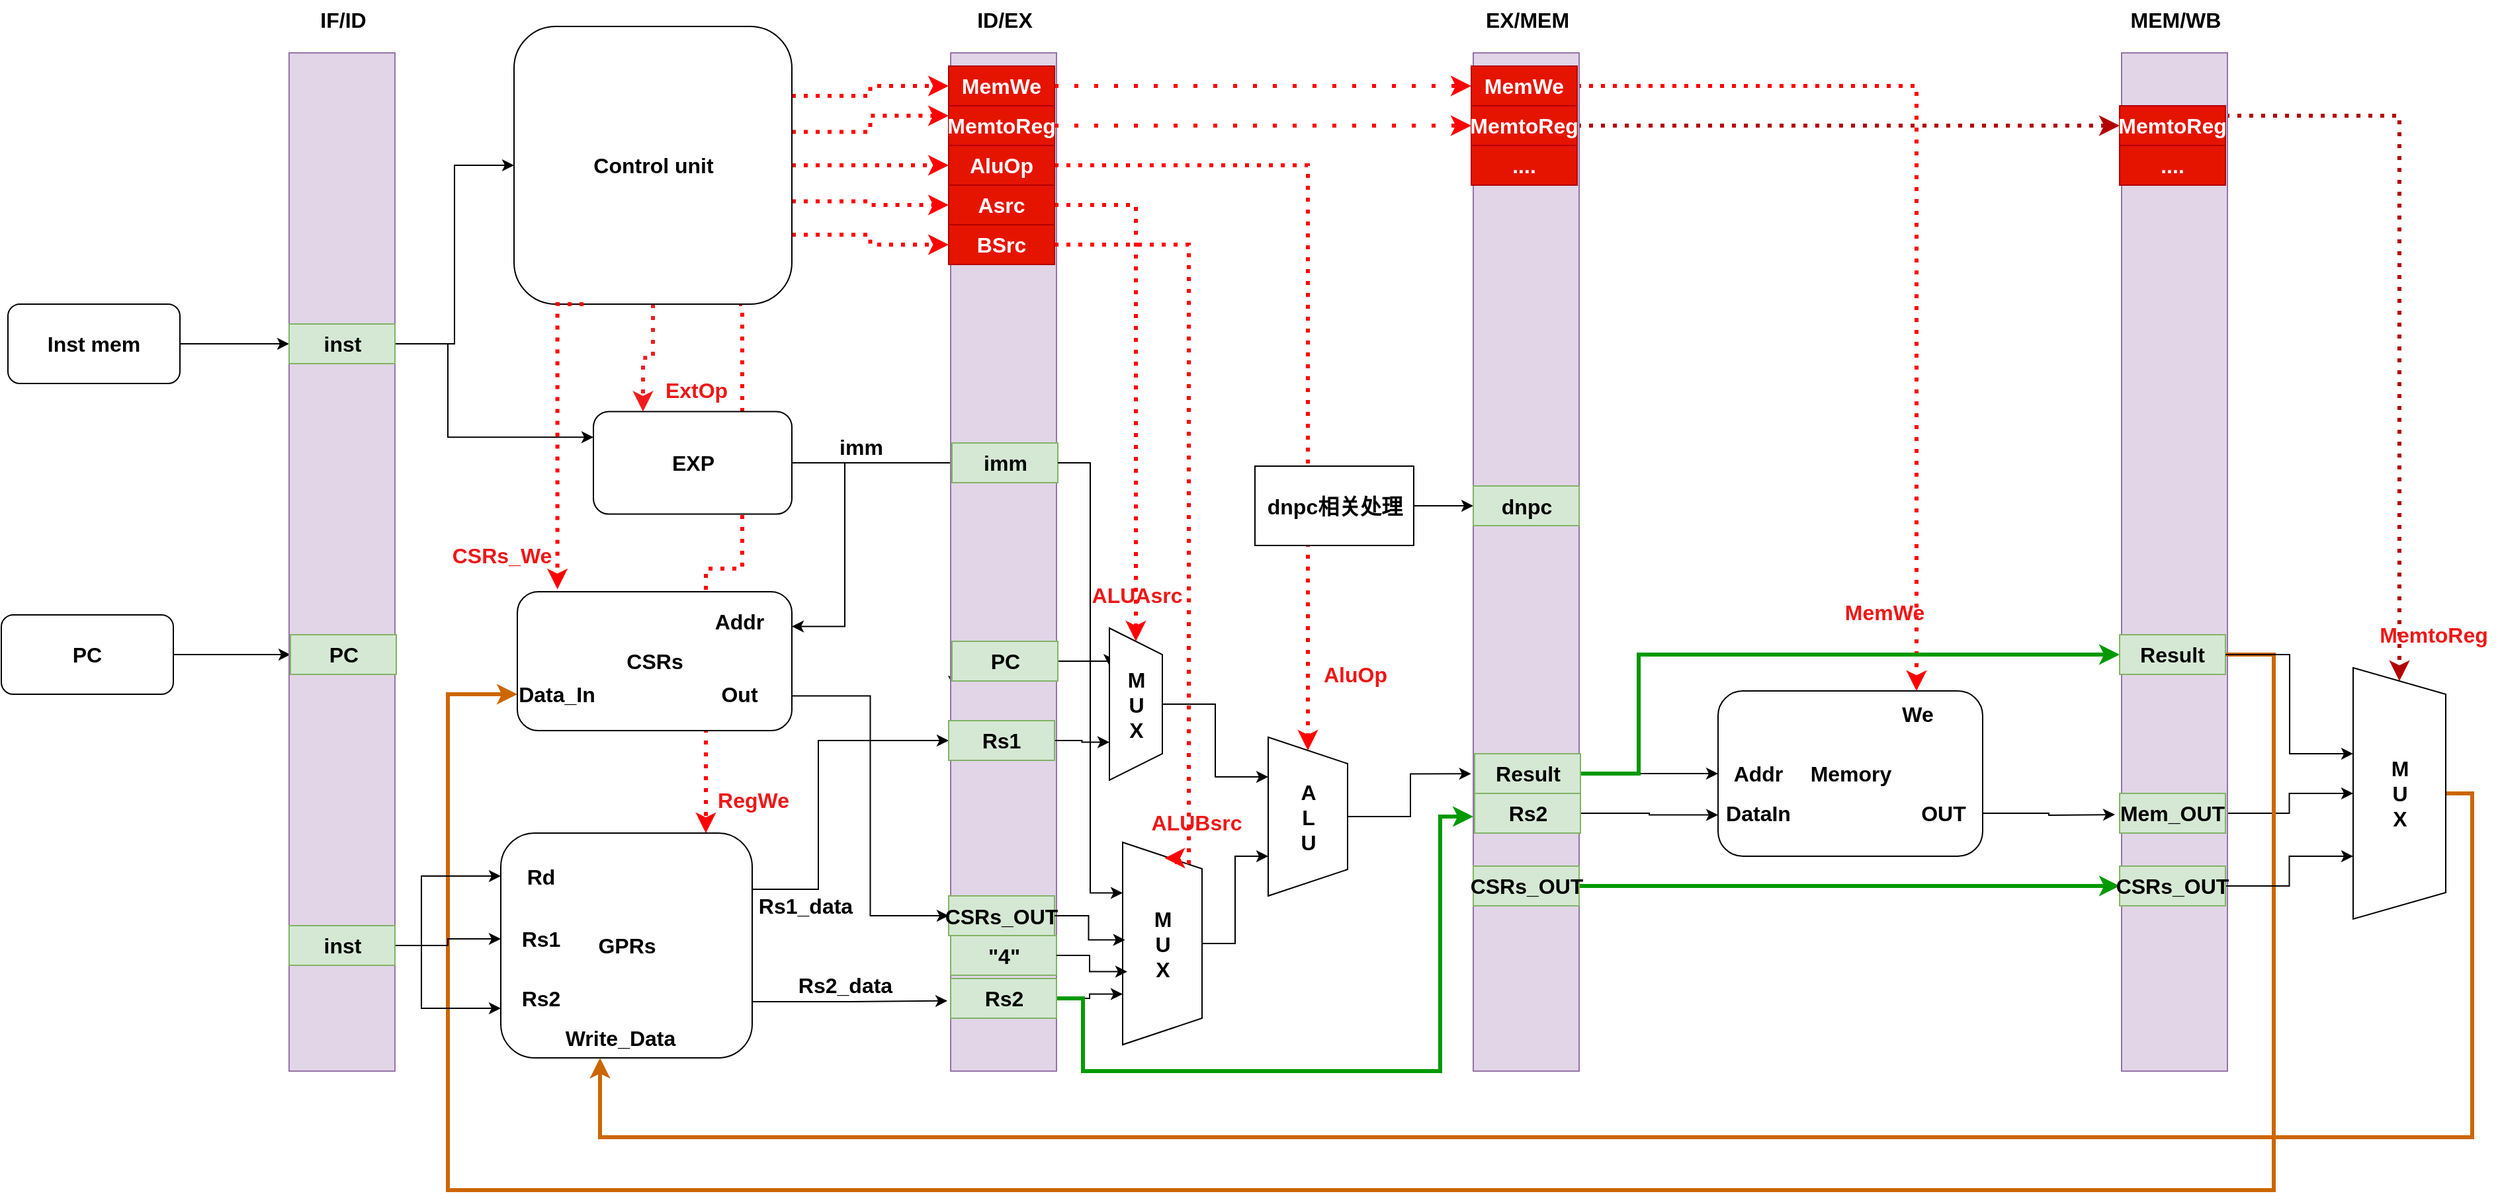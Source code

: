 <mxfile version="26.2.14">
  <diagram name="第 1 页" id="Nqat955Mg05JtEEsNF_g">
    <mxGraphModel dx="3443" dy="1917" grid="1" gridSize="10" guides="1" tooltips="1" connect="1" arrows="1" fold="1" page="1" pageScale="1" pageWidth="945" pageHeight="462" math="0" shadow="0">
      <root>
        <mxCell id="0" />
        <mxCell id="1" parent="0" />
        <mxCell id="EvM-ZbhBUgG-s1-ycYIe-17" style="edgeStyle=orthogonalEdgeStyle;rounded=0;orthogonalLoop=1;jettySize=auto;html=1;exitX=1;exitY=0.5;exitDx=0;exitDy=0;entryX=0;entryY=0.5;entryDx=0;entryDy=0;fontSize=16;fontStyle=1;movable=0;resizable=0;rotatable=0;deletable=0;editable=0;locked=1;connectable=0;" parent="1" source="EvM-ZbhBUgG-s1-ycYIe-16" target="EvM-ZbhBUgG-s1-ycYIe-13" edge="1">
          <mxGeometry relative="1" as="geometry" />
        </mxCell>
        <mxCell id="EvM-ZbhBUgG-s1-ycYIe-16" value="Inst mem" style="rounded=1;whiteSpace=wrap;html=1;fontSize=16;fontStyle=1;movable=0;resizable=0;rotatable=0;deletable=0;editable=0;locked=1;connectable=0;" parent="1" vertex="1">
          <mxGeometry x="5" y="230" width="130" height="60" as="geometry" />
        </mxCell>
        <mxCell id="EvM-ZbhBUgG-s1-ycYIe-19" style="edgeStyle=orthogonalEdgeStyle;rounded=0;orthogonalLoop=1;jettySize=auto;html=1;exitX=1;exitY=0.5;exitDx=0;exitDy=0;entryX=0;entryY=0.5;entryDx=0;entryDy=0;fontSize=16;fontStyle=1;movable=0;resizable=0;rotatable=0;deletable=0;editable=0;locked=1;connectable=0;" parent="1" source="EvM-ZbhBUgG-s1-ycYIe-18" target="EvM-ZbhBUgG-s1-ycYIe-15" edge="1">
          <mxGeometry relative="1" as="geometry" />
        </mxCell>
        <mxCell id="EvM-ZbhBUgG-s1-ycYIe-18" value="PC" style="rounded=1;whiteSpace=wrap;html=1;fontSize=16;fontStyle=1;movable=0;resizable=0;rotatable=0;deletable=0;editable=0;locked=1;connectable=0;" parent="1" vertex="1">
          <mxGeometry y="465" width="130" height="60" as="geometry" />
        </mxCell>
        <mxCell id="EvM-ZbhBUgG-s1-ycYIe-50" style="edgeStyle=orthogonalEdgeStyle;rounded=0;orthogonalLoop=1;jettySize=auto;html=1;exitX=0.5;exitY=1;exitDx=0;exitDy=0;entryX=0.25;entryY=0;entryDx=0;entryDy=0;strokeColor=#f21c1c;fontSize=16;fontStyle=1;strokeWidth=3;dashed=1;dashPattern=1 2;movable=0;resizable=0;rotatable=0;deletable=0;editable=0;locked=1;connectable=0;" parent="1" source="EvM-ZbhBUgG-s1-ycYIe-31" target="EvM-ZbhBUgG-s1-ycYIe-48" edge="1">
          <mxGeometry relative="1" as="geometry">
            <mxPoint x="495" y="240" as="sourcePoint" />
          </mxGeometry>
        </mxCell>
        <mxCell id="Ys8VjhH2vFzZ4irLXQsm-13" style="edgeStyle=orthogonalEdgeStyle;rounded=0;orthogonalLoop=1;jettySize=auto;html=1;exitX=0.75;exitY=1;exitDx=0;exitDy=0;exitPerimeter=0;entryX=0.75;entryY=0;entryDx=0;entryDy=0;dashed=1;dashPattern=1 2;strokeWidth=3;strokeColor=#FF0000;movable=0;resizable=0;rotatable=0;deletable=0;editable=0;locked=1;connectable=0;" parent="1" edge="1">
          <mxGeometry relative="1" as="geometry">
            <mxPoint x="557.5" y="230" as="sourcePoint" />
            <mxPoint x="532.5" y="630" as="targetPoint" />
            <Array as="points">
              <mxPoint x="560" y="230" />
              <mxPoint x="560" y="430" />
              <mxPoint x="533" y="430" />
            </Array>
          </mxGeometry>
        </mxCell>
        <mxCell id="Ys8VjhH2vFzZ4irLXQsm-32" style="edgeStyle=orthogonalEdgeStyle;rounded=0;orthogonalLoop=1;jettySize=auto;html=1;exitX=1;exitY=0.25;exitDx=0;exitDy=0;exitPerimeter=0;entryX=0;entryY=0.5;entryDx=0;entryDy=0;dashed=1;dashPattern=1 2;strokeWidth=3;strokeColor=#FF0000;movable=0;resizable=0;rotatable=0;deletable=0;editable=0;locked=1;connectable=0;" parent="1" source="EvM-ZbhBUgG-s1-ycYIe-31" target="MULMhlW8bTZCU8NpR_TZ-67" edge="1">
          <mxGeometry relative="1" as="geometry" />
        </mxCell>
        <mxCell id="Ys8VjhH2vFzZ4irLXQsm-33" style="edgeStyle=orthogonalEdgeStyle;rounded=0;orthogonalLoop=1;jettySize=auto;html=1;exitX=1;exitY=0.38;exitDx=0;exitDy=0;exitPerimeter=0;entryX=0;entryY=0.25;entryDx=0;entryDy=0;dashed=1;dashPattern=1 2;strokeWidth=3;strokeColor=#FF0000;movable=0;resizable=0;rotatable=0;deletable=0;editable=0;locked=1;connectable=0;" parent="1" source="EvM-ZbhBUgG-s1-ycYIe-31" target="MULMhlW8bTZCU8NpR_TZ-68" edge="1">
          <mxGeometry relative="1" as="geometry" />
        </mxCell>
        <mxCell id="Ys8VjhH2vFzZ4irLXQsm-34" style="edgeStyle=orthogonalEdgeStyle;rounded=0;orthogonalLoop=1;jettySize=auto;html=1;exitX=1;exitY=0.5;exitDx=0;exitDy=0;exitPerimeter=0;entryX=0;entryY=0.5;entryDx=0;entryDy=0;dashed=1;dashPattern=1 2;strokeWidth=3;strokeColor=#FF0000;movable=0;resizable=0;rotatable=0;deletable=0;editable=0;locked=1;connectable=0;" parent="1" source="EvM-ZbhBUgG-s1-ycYIe-31" target="MULMhlW8bTZCU8NpR_TZ-69" edge="1">
          <mxGeometry relative="1" as="geometry" />
        </mxCell>
        <mxCell id="Ys8VjhH2vFzZ4irLXQsm-43" style="edgeStyle=orthogonalEdgeStyle;rounded=0;orthogonalLoop=1;jettySize=auto;html=1;exitX=1;exitY=0.63;exitDx=0;exitDy=0;exitPerimeter=0;entryX=0;entryY=0.5;entryDx=0;entryDy=0;dashed=1;dashPattern=1 2;strokeWidth=3;strokeColor=#FF0000;movable=0;resizable=0;rotatable=0;deletable=0;editable=0;locked=1;connectable=0;" parent="1" source="EvM-ZbhBUgG-s1-ycYIe-31" target="Ys8VjhH2vFzZ4irLXQsm-35" edge="1">
          <mxGeometry relative="1" as="geometry" />
        </mxCell>
        <mxCell id="Ys8VjhH2vFzZ4irLXQsm-44" style="edgeStyle=orthogonalEdgeStyle;rounded=0;orthogonalLoop=1;jettySize=auto;html=1;exitX=1;exitY=0.75;exitDx=0;exitDy=0;exitPerimeter=0;entryX=0;entryY=0.5;entryDx=0;entryDy=0;dashed=1;dashPattern=1 2;strokeWidth=3;strokeColor=#FF0000;movable=0;resizable=0;rotatable=0;deletable=0;editable=0;locked=1;connectable=0;" parent="1" source="EvM-ZbhBUgG-s1-ycYIe-31" target="Ys8VjhH2vFzZ4irLXQsm-36" edge="1">
          <mxGeometry relative="1" as="geometry" />
        </mxCell>
        <mxCell id="EvM-ZbhBUgG-s1-ycYIe-31" value="Control unit" style="rounded=1;whiteSpace=wrap;html=1;fontSize=16;points=[[0,0,0,0,0],[0,0.25,0,0,0],[0,0.5,0,0,0],[0,0.75,0,0,0],[0,1,0,0,0],[0.25,0,0,0,0],[0.25,1,0,0,0],[0.5,0,0,0,0],[0.5,1,0,0,0],[0.75,0,0,0,0],[0.75,1,0,0,0],[1,0,0,0,0],[1,0.13,0,0,0],[1,0.25,0,0,0],[1,0.38,0,0,0],[1,0.5,0,0,0],[1,0.63,0,0,0],[1,0.75,0,0,0],[1,0.87,0,0,0],[1,1,0,0,0]];fontStyle=1;movable=0;resizable=0;rotatable=0;deletable=0;editable=0;locked=1;connectable=0;" parent="1" vertex="1">
          <mxGeometry x="387.5" y="20" width="210" height="210" as="geometry" />
        </mxCell>
        <mxCell id="EvM-ZbhBUgG-s1-ycYIe-32" style="edgeStyle=orthogonalEdgeStyle;rounded=0;orthogonalLoop=1;jettySize=auto;html=1;exitX=1;exitY=0.5;exitDx=0;exitDy=0;entryX=0;entryY=0.5;entryDx=0;entryDy=0;fontSize=16;fontStyle=1;movable=0;resizable=0;rotatable=0;deletable=0;editable=0;locked=1;connectable=0;" parent="1" source="EvM-ZbhBUgG-s1-ycYIe-13" target="EvM-ZbhBUgG-s1-ycYIe-31" edge="1">
          <mxGeometry relative="1" as="geometry" />
        </mxCell>
        <mxCell id="Ys8VjhH2vFzZ4irLXQsm-27" style="edgeStyle=orthogonalEdgeStyle;rounded=0;orthogonalLoop=1;jettySize=auto;html=1;exitX=1;exitY=0.25;exitDx=0;exitDy=0;entryX=0;entryY=0.5;entryDx=0;entryDy=0;movable=0;resizable=0;rotatable=0;deletable=0;editable=0;locked=1;connectable=0;" parent="1" source="EvM-ZbhBUgG-s1-ycYIe-36" target="MULMhlW8bTZCU8NpR_TZ-9" edge="1">
          <mxGeometry relative="1" as="geometry">
            <Array as="points">
              <mxPoint x="617.5" y="673" />
              <mxPoint x="617.5" y="560" />
            </Array>
          </mxGeometry>
        </mxCell>
        <mxCell id="EvM-ZbhBUgG-s1-ycYIe-36" value="GPRs" style="rounded=1;whiteSpace=wrap;html=1;fontSize=16;fontStyle=1;movable=0;resizable=0;rotatable=0;deletable=0;editable=0;locked=1;connectable=0;" parent="1" vertex="1">
          <mxGeometry x="377.5" y="630" width="190" height="170" as="geometry" />
        </mxCell>
        <mxCell id="EvM-ZbhBUgG-s1-ycYIe-42" value="Rd" style="text;html=1;align=center;verticalAlign=middle;whiteSpace=wrap;rounded=0;fontSize=16;fontStyle=1;movable=0;resizable=0;rotatable=0;deletable=0;editable=0;locked=1;connectable=0;" parent="1" vertex="1">
          <mxGeometry x="377.5" y="647.5" width="60" height="30" as="geometry" />
        </mxCell>
        <mxCell id="EvM-ZbhBUgG-s1-ycYIe-43" value="Rs1" style="text;html=1;align=center;verticalAlign=middle;whiteSpace=wrap;rounded=0;fontSize=16;fontStyle=1;movable=0;resizable=0;rotatable=0;deletable=0;editable=0;locked=1;connectable=0;" parent="1" vertex="1">
          <mxGeometry x="377.5" y="695" width="60" height="30" as="geometry" />
        </mxCell>
        <mxCell id="EvM-ZbhBUgG-s1-ycYIe-44" value="Rs2" style="text;html=1;align=center;verticalAlign=middle;whiteSpace=wrap;rounded=0;fontSize=16;fontStyle=1;movable=0;resizable=0;rotatable=0;deletable=0;editable=0;locked=1;connectable=0;" parent="1" vertex="1">
          <mxGeometry x="377.5" y="740" width="60" height="30" as="geometry" />
        </mxCell>
        <mxCell id="EvM-ZbhBUgG-s1-ycYIe-45" value="Rs2_data" style="text;html=1;align=center;verticalAlign=middle;whiteSpace=wrap;rounded=0;fontSize=16;fontStyle=1;movable=0;resizable=0;rotatable=0;deletable=0;editable=0;locked=1;connectable=0;" parent="1" vertex="1">
          <mxGeometry x="607.5" y="730" width="60" height="30" as="geometry" />
        </mxCell>
        <mxCell id="EvM-ZbhBUgG-s1-ycYIe-47" value="Rs1_data" style="text;html=1;align=center;verticalAlign=middle;whiteSpace=wrap;rounded=0;fontSize=16;fontStyle=1;movable=0;resizable=0;rotatable=0;deletable=0;editable=0;locked=1;connectable=0;" parent="1" vertex="1">
          <mxGeometry x="577.5" y="670" width="60" height="30" as="geometry" />
        </mxCell>
        <mxCell id="MULMhlW8bTZCU8NpR_TZ-3" style="edgeStyle=orthogonalEdgeStyle;rounded=0;orthogonalLoop=1;jettySize=auto;html=1;exitX=1;exitY=0.5;exitDx=0;exitDy=0;fontSize=16;entryX=0;entryY=0.5;entryDx=0;entryDy=0;fontStyle=1;movable=0;resizable=0;rotatable=0;deletable=0;editable=0;locked=1;connectable=0;" parent="1" source="EvM-ZbhBUgG-s1-ycYIe-48" edge="1">
          <mxGeometry relative="1" as="geometry">
            <mxPoint x="720" y="520" as="targetPoint" />
          </mxGeometry>
        </mxCell>
        <mxCell id="Ys8VjhH2vFzZ4irLXQsm-17" style="edgeStyle=orthogonalEdgeStyle;rounded=0;orthogonalLoop=1;jettySize=auto;html=1;exitX=1;exitY=0.5;exitDx=0;exitDy=0;entryX=1;entryY=0.25;entryDx=0;entryDy=0;movable=0;resizable=0;rotatable=0;deletable=0;editable=0;locked=1;connectable=0;" parent="1" source="EvM-ZbhBUgG-s1-ycYIe-48" target="Ys8VjhH2vFzZ4irLXQsm-14" edge="1">
          <mxGeometry relative="1" as="geometry">
            <Array as="points">
              <mxPoint x="637.5" y="350" />
              <mxPoint x="637.5" y="474" />
            </Array>
          </mxGeometry>
        </mxCell>
        <mxCell id="EvM-ZbhBUgG-s1-ycYIe-48" value="EXP" style="rounded=1;whiteSpace=wrap;html=1;fontSize=16;fontStyle=1;movable=0;resizable=0;rotatable=0;deletable=0;editable=0;locked=1;connectable=0;" parent="1" vertex="1">
          <mxGeometry x="447.5" y="311.25" width="150" height="77.5" as="geometry" />
        </mxCell>
        <mxCell id="MULMhlW8bTZCU8NpR_TZ-1" value="ExtOp" style="text;html=1;align=center;verticalAlign=middle;resizable=0;points=[];autosize=1;strokeColor=none;fillColor=none;fontColor=#ee1717;fontSize=16;fontStyle=1;movable=0;rotatable=0;deletable=0;editable=0;locked=1;connectable=0;" parent="1" vertex="1">
          <mxGeometry x="490" y="280" width="70" height="30" as="geometry" />
        </mxCell>
        <mxCell id="MULMhlW8bTZCU8NpR_TZ-7" value="imm" style="text;html=1;align=center;verticalAlign=middle;whiteSpace=wrap;rounded=0;fontSize=16;fontStyle=1;movable=0;resizable=0;rotatable=0;deletable=0;editable=0;locked=1;connectable=0;" parent="1" vertex="1">
          <mxGeometry x="620" y="322.5" width="60" height="30" as="geometry" />
        </mxCell>
        <mxCell id="MULMhlW8bTZCU8NpR_TZ-22" style="edgeStyle=orthogonalEdgeStyle;rounded=0;orthogonalLoop=1;jettySize=auto;html=1;exitX=1;exitY=0.5;exitDx=0;exitDy=0;entryX=0;entryY=0.25;entryDx=0;entryDy=0;fontSize=16;fontStyle=1;movable=0;resizable=0;rotatable=0;deletable=0;editable=0;locked=1;connectable=0;" parent="1" source="EvM-ZbhBUgG-s1-ycYIe-13" target="EvM-ZbhBUgG-s1-ycYIe-48" edge="1">
          <mxGeometry relative="1" as="geometry">
            <Array as="points">
              <mxPoint x="337.5" y="260" />
              <mxPoint x="337.5" y="331" />
            </Array>
          </mxGeometry>
        </mxCell>
        <mxCell id="MULMhlW8bTZCU8NpR_TZ-43" value="A&lt;div style=&quot;font-size: 16px;&quot;&gt;L&lt;/div&gt;&lt;div style=&quot;font-size: 16px;&quot;&gt;U&lt;/div&gt;" style="shape=trapezoid;perimeter=trapezoidPerimeter;whiteSpace=wrap;html=1;fixedSize=1;direction=south;fontSize=16;fontStyle=1;movable=0;resizable=0;rotatable=0;deletable=0;editable=0;locked=1;connectable=0;" parent="1" vertex="1">
          <mxGeometry x="957.5" y="557.5" width="60" height="120" as="geometry" />
        </mxCell>
        <mxCell id="MULMhlW8bTZCU8NpR_TZ-61" style="edgeStyle=orthogonalEdgeStyle;rounded=0;orthogonalLoop=1;jettySize=auto;html=1;exitX=1;exitY=0.5;exitDx=0;exitDy=0;entryX=0;entryY=0.75;entryDx=0;entryDy=0;fontSize=16;fontStyle=1;movable=0;resizable=0;rotatable=0;deletable=0;editable=0;locked=1;connectable=0;" parent="1" source="MULMhlW8bTZCU8NpR_TZ-37" target="MULMhlW8bTZCU8NpR_TZ-60" edge="1">
          <mxGeometry relative="1" as="geometry" />
        </mxCell>
        <mxCell id="MULMhlW8bTZCU8NpR_TZ-60" value="Memory" style="rounded=1;whiteSpace=wrap;html=1;fontSize=16;fontStyle=1;movable=0;resizable=0;rotatable=0;deletable=0;editable=0;locked=1;connectable=0;" parent="1" vertex="1">
          <mxGeometry x="1297.5" y="522.5" width="200" height="125" as="geometry" />
        </mxCell>
        <mxCell id="MULMhlW8bTZCU8NpR_TZ-62" value="DataIn" style="text;html=1;align=center;verticalAlign=middle;whiteSpace=wrap;rounded=0;fontSize=16;fontStyle=1;movable=0;resizable=0;rotatable=0;deletable=0;editable=0;locked=1;connectable=0;" parent="1" vertex="1">
          <mxGeometry x="1297.5" y="600" width="60" height="30" as="geometry" />
        </mxCell>
        <mxCell id="MULMhlW8bTZCU8NpR_TZ-64" value="Addr" style="text;html=1;align=center;verticalAlign=middle;whiteSpace=wrap;rounded=0;fontSize=16;fontStyle=1;dashed=1;dashPattern=1 2;strokeWidth=2;movable=0;resizable=0;rotatable=0;deletable=0;editable=0;locked=1;connectable=0;" parent="1" vertex="1">
          <mxGeometry x="1297.5" y="570" width="60" height="30" as="geometry" />
        </mxCell>
        <mxCell id="EvM-ZbhBUgG-s1-ycYIe-27" value="" style="rounded=0;whiteSpace=wrap;html=1;fontSize=16;fillColor=#e1d5e7;strokeColor=#9673a6;container=0;fontStyle=1;movable=0;resizable=0;rotatable=0;deletable=0;editable=0;locked=1;connectable=0;" parent="1" vertex="1">
          <mxGeometry x="717.5" y="40" width="80" height="770" as="geometry" />
        </mxCell>
        <mxCell id="EvM-ZbhBUgG-s1-ycYIe-29" value="ID/EX" style="text;html=1;align=center;verticalAlign=middle;resizable=0;points=[];autosize=1;strokeColor=none;fillColor=none;fontSize=16;container=0;fontStyle=1;movable=0;rotatable=0;deletable=0;editable=0;locked=1;connectable=0;" parent="1" vertex="1">
          <mxGeometry x="722.5" width="70" height="30" as="geometry" />
        </mxCell>
        <mxCell id="EvM-ZbhBUgG-s1-ycYIe-30" value="imm" style="rounded=0;whiteSpace=wrap;html=1;fontSize=16;fillColor=#d5e8d4;strokeColor=#82b366;container=0;fontStyle=1;movable=0;resizable=0;rotatable=0;deletable=0;editable=0;locked=1;connectable=0;" parent="1" vertex="1">
          <mxGeometry x="718.5" y="335" width="80" height="30" as="geometry" />
        </mxCell>
        <mxCell id="Ys8VjhH2vFzZ4irLXQsm-30" style="edgeStyle=orthogonalEdgeStyle;rounded=0;orthogonalLoop=1;jettySize=auto;html=1;exitX=1;exitY=0.5;exitDx=0;exitDy=0;entryX=0.75;entryY=1;entryDx=0;entryDy=0;movable=0;resizable=0;rotatable=0;deletable=0;editable=0;locked=1;connectable=0;" parent="1" source="MULMhlW8bTZCU8NpR_TZ-9" target="Ys8VjhH2vFzZ4irLXQsm-28" edge="1">
          <mxGeometry relative="1" as="geometry" />
        </mxCell>
        <mxCell id="MULMhlW8bTZCU8NpR_TZ-9" value="Rs1" style="rounded=0;whiteSpace=wrap;html=1;fontSize=16;fillColor=#d5e8d4;strokeColor=#82b366;container=0;fontStyle=1;movable=0;resizable=0;rotatable=0;deletable=0;editable=0;locked=1;connectable=0;" parent="1" vertex="1">
          <mxGeometry x="716" y="545" width="80" height="30" as="geometry" />
        </mxCell>
        <mxCell id="Ys8VjhH2vFzZ4irLXQsm-31" style="edgeStyle=orthogonalEdgeStyle;rounded=0;orthogonalLoop=1;jettySize=auto;html=1;exitX=1;exitY=0.5;exitDx=0;exitDy=0;entryX=0.25;entryY=1;entryDx=0;entryDy=0;movable=0;resizable=0;rotatable=0;deletable=0;editable=0;locked=1;connectable=0;" parent="1" source="MULMhlW8bTZCU8NpR_TZ-19" target="Ys8VjhH2vFzZ4irLXQsm-28" edge="1">
          <mxGeometry relative="1" as="geometry" />
        </mxCell>
        <mxCell id="MULMhlW8bTZCU8NpR_TZ-19" value="PC" style="rounded=0;whiteSpace=wrap;html=1;fontSize=16;fillColor=#d5e8d4;strokeColor=#82b366;container=0;fontStyle=1;movable=0;resizable=0;rotatable=0;deletable=0;editable=0;locked=1;connectable=0;" parent="1" vertex="1">
          <mxGeometry x="718.5" y="485" width="80" height="30" as="geometry" />
        </mxCell>
        <mxCell id="MULMhlW8bTZCU8NpR_TZ-74" style="edgeStyle=orthogonalEdgeStyle;rounded=0;orthogonalLoop=1;jettySize=auto;html=1;exitX=1;exitY=0.5;exitDx=0;exitDy=0;entryX=0;entryY=0.5;entryDx=0;entryDy=0;strokeWidth=3;strokeColor=#FF0000;dashed=1;dashPattern=1 4;movable=0;resizable=0;rotatable=0;deletable=0;editable=0;locked=1;connectable=0;" parent="1" source="MULMhlW8bTZCU8NpR_TZ-67" target="MULMhlW8bTZCU8NpR_TZ-73" edge="1">
          <mxGeometry relative="1" as="geometry" />
        </mxCell>
        <mxCell id="MULMhlW8bTZCU8NpR_TZ-67" value="&lt;span style=&quot;font-size: 16px;&quot;&gt;&lt;font style=&quot;font-size: 16px;&quot;&gt;MemWe&lt;/font&gt;&lt;/span&gt;" style="rounded=0;whiteSpace=wrap;html=1;fillColor=#e51400;strokeColor=#B20000;fontColor=#ffffff;fontSize=16;fontStyle=1;movable=0;resizable=0;rotatable=0;deletable=0;editable=0;locked=1;connectable=0;" parent="1" vertex="1">
          <mxGeometry x="716" y="50" width="80" height="30" as="geometry" />
        </mxCell>
        <mxCell id="MULMhlW8bTZCU8NpR_TZ-78" style="edgeStyle=orthogonalEdgeStyle;rounded=0;orthogonalLoop=1;jettySize=auto;html=1;exitX=1;exitY=0.5;exitDx=0;exitDy=0;entryX=0;entryY=0.5;entryDx=0;entryDy=0;strokeWidth=3;strokeColor=#FF0000;dashed=1;dashPattern=1 4;movable=0;resizable=0;rotatable=0;deletable=0;editable=0;locked=1;connectable=0;" parent="1" source="MULMhlW8bTZCU8NpR_TZ-68" target="MULMhlW8bTZCU8NpR_TZ-77" edge="1">
          <mxGeometry relative="1" as="geometry" />
        </mxCell>
        <mxCell id="MULMhlW8bTZCU8NpR_TZ-68" value="MemtoReg" style="rounded=0;whiteSpace=wrap;html=1;fillColor=#e51400;strokeColor=#B20000;fontColor=#ffffff;fontSize=16;fontStyle=1;movable=0;resizable=0;rotatable=0;deletable=0;editable=0;locked=1;connectable=0;" parent="1" vertex="1">
          <mxGeometry x="716" y="80" width="80" height="30" as="geometry" />
        </mxCell>
        <mxCell id="Ys8VjhH2vFzZ4irLXQsm-47" style="edgeStyle=orthogonalEdgeStyle;rounded=0;orthogonalLoop=1;jettySize=auto;html=1;exitX=1;exitY=0.5;exitDx=0;exitDy=0;entryX=0;entryY=0.5;entryDx=0;entryDy=0;dashed=1;dashPattern=1 2;strokeWidth=3;strokeColor=#FF0000;movable=0;resizable=0;rotatable=0;deletable=0;editable=0;locked=1;connectable=0;" parent="1" source="MULMhlW8bTZCU8NpR_TZ-69" target="MULMhlW8bTZCU8NpR_TZ-43" edge="1">
          <mxGeometry relative="1" as="geometry" />
        </mxCell>
        <mxCell id="MULMhlW8bTZCU8NpR_TZ-69" value="&lt;span style=&quot;font-size: 16px;&quot;&gt;&lt;font style=&quot;font-size: 16px;&quot;&gt;AluOp&lt;/font&gt;&lt;/span&gt;" style="rounded=0;whiteSpace=wrap;html=1;fillColor=#e51400;strokeColor=#B20000;fontColor=#ffffff;fontSize=16;fontStyle=1;movable=0;resizable=0;rotatable=0;deletable=0;editable=0;locked=1;connectable=0;" parent="1" vertex="1">
          <mxGeometry x="716" y="110" width="80" height="30" as="geometry" />
        </mxCell>
        <mxCell id="MULMhlW8bTZCU8NpR_TZ-75" style="edgeStyle=orthogonalEdgeStyle;rounded=0;orthogonalLoop=1;jettySize=auto;html=1;exitX=1;exitY=0.5;exitDx=0;exitDy=0;entryX=0.75;entryY=0;entryDx=0;entryDy=0;strokeColor=#FF0000;strokeWidth=3;dashed=1;dashPattern=1 2;movable=0;resizable=0;rotatable=0;deletable=0;editable=0;locked=1;connectable=0;" parent="1" source="MULMhlW8bTZCU8NpR_TZ-73" target="MULMhlW8bTZCU8NpR_TZ-60" edge="1">
          <mxGeometry relative="1" as="geometry" />
        </mxCell>
        <mxCell id="MULMhlW8bTZCU8NpR_TZ-76" value="We" style="text;html=1;align=center;verticalAlign=middle;resizable=0;points=[];autosize=1;strokeColor=none;fillColor=none;fontSize=16;fontStyle=1;dashed=1;dashPattern=1 2;strokeWidth=2;movable=0;rotatable=0;deletable=0;editable=0;locked=1;connectable=0;" parent="1" vertex="1">
          <mxGeometry x="1422.5" y="525" width="50" height="30" as="geometry" />
        </mxCell>
        <mxCell id="MULMhlW8bTZCU8NpR_TZ-81" value="RegWe" style="text;html=1;align=center;verticalAlign=middle;resizable=0;points=[];autosize=1;strokeColor=none;fillColor=none;fontColor=#ee1717;fontSize=16;fontStyle=1;movable=0;rotatable=0;deletable=0;editable=0;locked=1;connectable=0;" parent="1" vertex="1">
          <mxGeometry x="527.5" y="590" width="80" height="30" as="geometry" />
        </mxCell>
        <mxCell id="MULMhlW8bTZCU8NpR_TZ-102" style="edgeStyle=orthogonalEdgeStyle;rounded=0;orthogonalLoop=1;jettySize=auto;html=1;exitX=1;exitY=0.25;exitDx=0;exitDy=0;entryX=0;entryY=0.5;entryDx=0;entryDy=0;fillColor=#e51400;strokeColor=#B20000;strokeWidth=3;dashed=1;dashPattern=1 2;movable=0;resizable=0;rotatable=0;deletable=0;editable=0;locked=1;connectable=0;" parent="1" source="MULMhlW8bTZCU8NpR_TZ-93" target="MULMhlW8bTZCU8NpR_TZ-99" edge="1">
          <mxGeometry relative="1" as="geometry" />
        </mxCell>
        <mxCell id="Ys8VjhH2vFzZ4irLXQsm-5" style="edgeStyle=orthogonalEdgeStyle;rounded=0;orthogonalLoop=1;jettySize=auto;html=1;exitX=1;exitY=0.5;exitDx=0;exitDy=0;movable=0;resizable=0;rotatable=0;deletable=0;editable=0;locked=1;connectable=0;" parent="1" source="MULMhlW8bTZCU8NpR_TZ-97" edge="1">
          <mxGeometry relative="1" as="geometry">
            <mxPoint x="1597.5" y="616" as="targetPoint" />
          </mxGeometry>
        </mxCell>
        <mxCell id="MULMhlW8bTZCU8NpR_TZ-97" value="OUT" style="text;html=1;align=center;verticalAlign=middle;whiteSpace=wrap;rounded=0;fontSize=16;fontStyle=1;movable=0;resizable=0;rotatable=0;deletable=0;editable=0;locked=1;connectable=0;" parent="1" vertex="1">
          <mxGeometry x="1437.5" y="600" width="60" height="30" as="geometry" />
        </mxCell>
        <mxCell id="MULMhlW8bTZCU8NpR_TZ-101" style="edgeStyle=orthogonalEdgeStyle;rounded=0;orthogonalLoop=1;jettySize=auto;html=1;exitX=1;exitY=0.5;exitDx=0;exitDy=0;entryX=0.5;entryY=1;entryDx=0;entryDy=0;movable=0;resizable=0;rotatable=0;deletable=0;editable=0;locked=1;connectable=0;" parent="1" source="MULMhlW8bTZCU8NpR_TZ-98" target="MULMhlW8bTZCU8NpR_TZ-99" edge="1">
          <mxGeometry relative="1" as="geometry" />
        </mxCell>
        <mxCell id="Ys8VjhH2vFzZ4irLXQsm-78" style="edgeStyle=orthogonalEdgeStyle;rounded=0;orthogonalLoop=1;jettySize=auto;html=1;exitX=0.5;exitY=0;exitDx=0;exitDy=0;entryX=0.25;entryY=1;entryDx=0;entryDy=0;strokeColor=#CC6600;strokeWidth=3;movable=0;resizable=0;rotatable=0;deletable=0;editable=0;locked=1;connectable=0;" parent="1" source="MULMhlW8bTZCU8NpR_TZ-99" target="MULMhlW8bTZCU8NpR_TZ-105" edge="1">
          <mxGeometry relative="1" as="geometry">
            <Array as="points">
              <mxPoint x="1867.5" y="600" />
              <mxPoint x="1867.5" y="860" />
              <mxPoint x="452.5" y="860" />
            </Array>
          </mxGeometry>
        </mxCell>
        <mxCell id="MULMhlW8bTZCU8NpR_TZ-99" value="M&lt;div&gt;U&lt;/div&gt;&lt;div&gt;X&lt;/div&gt;" style="shape=trapezoid;perimeter=trapezoidPerimeter;whiteSpace=wrap;html=1;fixedSize=1;direction=south;fontSize=16;fontStyle=1;movable=0;resizable=0;rotatable=0;deletable=0;editable=0;locked=1;connectable=0;" parent="1" vertex="1">
          <mxGeometry x="1777.5" y="505" width="70" height="190" as="geometry" />
        </mxCell>
        <mxCell id="MULMhlW8bTZCU8NpR_TZ-103" value="MemtoReg" style="text;html=1;align=center;verticalAlign=middle;resizable=0;points=[];autosize=1;strokeColor=none;fillColor=none;fontColor=#ee1717;fontSize=16;fontStyle=1;movable=0;rotatable=0;deletable=0;editable=0;locked=1;connectable=0;" parent="1" vertex="1">
          <mxGeometry x="1787.5" y="465" width="100" height="30" as="geometry" />
        </mxCell>
        <mxCell id="MULMhlW8bTZCU8NpR_TZ-105" value="Write_Data" style="text;html=1;align=center;verticalAlign=middle;whiteSpace=wrap;rounded=0;fontSize=16;fontStyle=1;movable=0;resizable=0;rotatable=0;deletable=0;editable=0;locked=1;connectable=0;" parent="1" vertex="1">
          <mxGeometry x="437.5" y="770" width="60" height="30" as="geometry" />
        </mxCell>
        <mxCell id="MULMhlW8bTZCU8NpR_TZ-109" style="edgeStyle=orthogonalEdgeStyle;rounded=0;orthogonalLoop=1;jettySize=auto;html=1;exitX=1;exitY=0.5;exitDx=0;exitDy=0;entryX=0;entryY=0.5;entryDx=0;entryDy=0;strokeWidth=3;fillColor=#e51400;strokeColor=#B20000;dashed=1;dashPattern=1 2;movable=0;resizable=0;rotatable=0;deletable=0;editable=0;locked=1;connectable=0;" parent="1" source="MULMhlW8bTZCU8NpR_TZ-77" target="MULMhlW8bTZCU8NpR_TZ-93" edge="1">
          <mxGeometry relative="1" as="geometry" />
        </mxCell>
        <mxCell id="EvM-ZbhBUgG-s1-ycYIe-12" value="" style="rounded=0;whiteSpace=wrap;html=1;fontSize=16;fillColor=#e1d5e7;strokeColor=#9673a6;container=0;fontStyle=1;movable=0;resizable=0;rotatable=0;deletable=0;editable=0;locked=1;connectable=0;" parent="1" vertex="1">
          <mxGeometry x="217.5" y="40" width="80" height="770" as="geometry" />
        </mxCell>
        <mxCell id="EvM-ZbhBUgG-s1-ycYIe-13" value="inst" style="rounded=0;whiteSpace=wrap;html=1;fontSize=16;fillColor=#d5e8d4;strokeColor=#82b366;container=0;fontStyle=1;movable=0;resizable=0;rotatable=0;deletable=0;editable=0;locked=1;connectable=0;" parent="1" vertex="1">
          <mxGeometry x="217.5" y="245" width="80" height="30" as="geometry" />
        </mxCell>
        <mxCell id="EvM-ZbhBUgG-s1-ycYIe-14" value="IF/ID" style="text;html=1;align=center;verticalAlign=middle;resizable=0;points=[];autosize=1;strokeColor=none;fillColor=none;fontSize=16;container=0;fontStyle=1;movable=0;rotatable=0;deletable=0;editable=0;locked=1;connectable=0;" parent="1" vertex="1">
          <mxGeometry x="227.5" width="60" height="30" as="geometry" />
        </mxCell>
        <mxCell id="EvM-ZbhBUgG-s1-ycYIe-15" value="PC" style="rounded=0;whiteSpace=wrap;html=1;fontSize=16;fillColor=#d5e8d4;strokeColor=#82b366;container=0;fontStyle=1;movable=0;resizable=0;rotatable=0;deletable=0;editable=0;locked=1;connectable=0;" parent="1" vertex="1">
          <mxGeometry x="218.5" y="480" width="80" height="30" as="geometry" />
        </mxCell>
        <mxCell id="MULMhlW8bTZCU8NpR_TZ-32" value="" style="rounded=0;whiteSpace=wrap;html=1;fontSize=16;fillColor=#e1d5e7;strokeColor=#9673a6;container=0;fontStyle=1;movable=0;resizable=0;rotatable=0;deletable=0;editable=0;locked=1;connectable=0;" parent="1" vertex="1">
          <mxGeometry x="1112.5" y="40" width="80" height="770" as="geometry" />
        </mxCell>
        <mxCell id="MULMhlW8bTZCU8NpR_TZ-34" value="EX/MEM" style="text;html=1;align=center;verticalAlign=middle;resizable=0;points=[];autosize=1;strokeColor=none;fillColor=none;fontSize=16;container=0;fontStyle=1;movable=0;rotatable=0;deletable=0;editable=0;locked=1;connectable=0;" parent="1" vertex="1">
          <mxGeometry x="1107.5" width="90" height="30" as="geometry" />
        </mxCell>
        <mxCell id="MULMhlW8bTZCU8NpR_TZ-37" value="Rs2" style="rounded=0;whiteSpace=wrap;html=1;fontSize=16;fillColor=#d5e8d4;strokeColor=#82b366;container=0;fontStyle=1;movable=0;resizable=0;rotatable=0;deletable=0;editable=0;locked=1;connectable=0;" parent="1" vertex="1">
          <mxGeometry x="1113.5" y="600" width="80" height="30" as="geometry" />
        </mxCell>
        <mxCell id="Ys8VjhH2vFzZ4irLXQsm-59" style="edgeStyle=orthogonalEdgeStyle;rounded=0;orthogonalLoop=1;jettySize=auto;html=1;exitX=1;exitY=0.5;exitDx=0;exitDy=0;entryX=0;entryY=0.5;entryDx=0;entryDy=0;movable=0;resizable=0;rotatable=0;deletable=0;editable=0;locked=1;connectable=0;" parent="1" source="MULMhlW8bTZCU8NpR_TZ-58" target="MULMhlW8bTZCU8NpR_TZ-64" edge="1">
          <mxGeometry relative="1" as="geometry" />
        </mxCell>
        <mxCell id="Ys8VjhH2vFzZ4irLXQsm-60" style="edgeStyle=orthogonalEdgeStyle;rounded=0;orthogonalLoop=1;jettySize=auto;html=1;entryX=0;entryY=0.5;entryDx=0;entryDy=0;strokeColor=#009900;strokeWidth=3;movable=0;resizable=0;rotatable=0;deletable=0;editable=0;locked=1;connectable=0;" parent="1" source="MULMhlW8bTZCU8NpR_TZ-58" target="MULMhlW8bTZCU8NpR_TZ-91" edge="1">
          <mxGeometry relative="1" as="geometry">
            <Array as="points">
              <mxPoint x="1237.5" y="585" />
              <mxPoint x="1237.5" y="495" />
            </Array>
          </mxGeometry>
        </mxCell>
        <mxCell id="MULMhlW8bTZCU8NpR_TZ-58" value="Result" style="rounded=0;whiteSpace=wrap;html=1;fontSize=16;fillColor=#d5e8d4;strokeColor=#82b366;container=0;fontStyle=1;movable=0;resizable=0;rotatable=0;deletable=0;editable=0;locked=1;connectable=0;" parent="1" vertex="1">
          <mxGeometry x="1113.5" y="570" width="80" height="30" as="geometry" />
        </mxCell>
        <mxCell id="MULMhlW8bTZCU8NpR_TZ-73" value="&lt;span style=&quot;font-size: 16px;&quot;&gt;&lt;font style=&quot;font-size: 16px;&quot;&gt;MemWe&lt;/font&gt;&lt;/span&gt;" style="rounded=0;whiteSpace=wrap;html=1;fillColor=#e51400;strokeColor=#B20000;fontColor=#ffffff;fontSize=16;fontStyle=1;movable=0;resizable=0;rotatable=0;deletable=0;editable=0;locked=1;connectable=0;" parent="1" vertex="1">
          <mxGeometry x="1111" y="50" width="80" height="30" as="geometry" />
        </mxCell>
        <mxCell id="MULMhlW8bTZCU8NpR_TZ-77" value="&lt;span style=&quot;font-size: 16px;&quot;&gt;&lt;font style=&quot;font-size: 16px;&quot;&gt;MemtoReg&lt;/font&gt;&lt;/span&gt;" style="rounded=0;whiteSpace=wrap;html=1;fillColor=#e51400;strokeColor=#B20000;fontColor=#ffffff;fontSize=16;fontStyle=1;movable=0;resizable=0;rotatable=0;deletable=0;editable=0;locked=1;connectable=0;" parent="1" vertex="1">
          <mxGeometry x="1111" y="80" width="80" height="30" as="geometry" />
        </mxCell>
        <mxCell id="MULMhlW8bTZCU8NpR_TZ-107" value="&lt;span style=&quot;font-size: 16px;&quot;&gt;&lt;font style=&quot;font-size: 16px;&quot;&gt;....&lt;/font&gt;&lt;/span&gt;" style="rounded=0;whiteSpace=wrap;html=1;fillColor=#e51400;strokeColor=#B20000;fontColor=#ffffff;fontSize=16;fontStyle=1;movable=0;resizable=0;rotatable=0;deletable=0;editable=0;locked=1;connectable=0;" parent="1" vertex="1">
          <mxGeometry x="1111" y="110" width="80" height="30" as="geometry" />
        </mxCell>
        <mxCell id="MULMhlW8bTZCU8NpR_TZ-85" value="" style="rounded=0;whiteSpace=wrap;html=1;fontSize=16;fillColor=#e1d5e7;strokeColor=#9673a6;container=0;fontStyle=1;movable=0;resizable=0;rotatable=0;deletable=0;editable=0;locked=1;connectable=0;" parent="1" vertex="1">
          <mxGeometry x="1602.5" y="40" width="80" height="770" as="geometry" />
        </mxCell>
        <mxCell id="MULMhlW8bTZCU8NpR_TZ-87" value="MEM/WB" style="text;html=1;align=center;verticalAlign=middle;resizable=0;points=[];autosize=1;strokeColor=none;fillColor=none;fontSize=16;container=0;fontStyle=1;movable=0;rotatable=0;deletable=0;editable=0;locked=1;connectable=0;" parent="1" vertex="1">
          <mxGeometry x="1597.5" width="90" height="30" as="geometry" />
        </mxCell>
        <mxCell id="Ys8VjhH2vFzZ4irLXQsm-72" style="edgeStyle=orthogonalEdgeStyle;rounded=0;orthogonalLoop=1;jettySize=auto;html=1;exitX=1;exitY=0.5;exitDx=0;exitDy=0;entryX=0;entryY=0.5;entryDx=0;entryDy=0;strokeColor=#CC6600;strokeWidth=3;movable=0;resizable=0;rotatable=0;deletable=0;editable=0;locked=1;connectable=0;" parent="1" source="MULMhlW8bTZCU8NpR_TZ-91" target="Ys8VjhH2vFzZ4irLXQsm-22" edge="1">
          <mxGeometry relative="1" as="geometry">
            <Array as="points">
              <mxPoint x="1717.5" y="495" />
              <mxPoint x="1717.5" y="900" />
              <mxPoint x="337.5" y="900" />
              <mxPoint x="337.5" y="525" />
            </Array>
          </mxGeometry>
        </mxCell>
        <mxCell id="MULMhlW8bTZCU8NpR_TZ-91" value="Result" style="rounded=0;whiteSpace=wrap;html=1;fontSize=16;fillColor=#d5e8d4;strokeColor=#82b366;container=0;fontStyle=1;movable=0;resizable=0;rotatable=0;deletable=0;editable=0;locked=1;connectable=0;" parent="1" vertex="1">
          <mxGeometry x="1601" y="480" width="80" height="30" as="geometry" />
        </mxCell>
        <mxCell id="MULMhlW8bTZCU8NpR_TZ-93" value="&lt;span style=&quot;font-size: 16px;&quot;&gt;&lt;font style=&quot;font-size: 16px;&quot;&gt;MemtoReg&lt;/font&gt;&lt;/span&gt;" style="rounded=0;whiteSpace=wrap;html=1;fillColor=#e51400;strokeColor=#B20000;fontColor=#ffffff;fontSize=16;fontStyle=1;movable=0;resizable=0;rotatable=0;deletable=0;editable=0;locked=1;connectable=0;" parent="1" vertex="1">
          <mxGeometry x="1601" y="80" width="80" height="30" as="geometry" />
        </mxCell>
        <mxCell id="MULMhlW8bTZCU8NpR_TZ-98" value="Mem_OUT" style="rounded=0;whiteSpace=wrap;html=1;fontSize=16;fillColor=#d5e8d4;strokeColor=#82b366;container=0;fontStyle=1;movable=0;resizable=0;rotatable=0;deletable=0;editable=0;locked=1;connectable=0;" parent="1" vertex="1">
          <mxGeometry x="1601" y="600" width="80" height="30" as="geometry" />
        </mxCell>
        <mxCell id="MULMhlW8bTZCU8NpR_TZ-108" value="&lt;span style=&quot;font-size: 16px;&quot;&gt;&lt;font style=&quot;font-size: 16px;&quot;&gt;....&lt;/font&gt;&lt;/span&gt;" style="rounded=0;whiteSpace=wrap;html=1;fillColor=#e51400;strokeColor=#B20000;fontColor=#ffffff;fontSize=16;fontStyle=1;movable=0;resizable=0;rotatable=0;deletable=0;editable=0;locked=1;connectable=0;" parent="1" vertex="1">
          <mxGeometry x="1601" y="110" width="80" height="30" as="geometry" />
        </mxCell>
        <mxCell id="Ys8VjhH2vFzZ4irLXQsm-10" style="edgeStyle=orthogonalEdgeStyle;rounded=0;orthogonalLoop=1;jettySize=auto;html=1;exitX=1;exitY=0.75;exitDx=0;exitDy=0;entryX=-0.031;entryY=0.931;entryDx=0;entryDy=0;entryPerimeter=0;movable=0;resizable=0;rotatable=0;deletable=0;editable=0;locked=1;connectable=0;" parent="1" source="EvM-ZbhBUgG-s1-ycYIe-36" target="EvM-ZbhBUgG-s1-ycYIe-27" edge="1">
          <mxGeometry relative="1" as="geometry" />
        </mxCell>
        <mxCell id="Ys8VjhH2vFzZ4irLXQsm-39" style="edgeStyle=orthogonalEdgeStyle;rounded=0;orthogonalLoop=1;jettySize=auto;html=1;exitX=1;exitY=0.75;exitDx=0;exitDy=0;entryX=0;entryY=0.5;entryDx=0;entryDy=0;movable=0;resizable=0;rotatable=0;deletable=0;editable=0;locked=1;connectable=0;" parent="1" source="Ys8VjhH2vFzZ4irLXQsm-14" target="Ys8VjhH2vFzZ4irLXQsm-20" edge="1">
          <mxGeometry relative="1" as="geometry" />
        </mxCell>
        <mxCell id="Ys8VjhH2vFzZ4irLXQsm-14" value="&lt;font style=&quot;font-size: 16px;&quot;&gt;&lt;b&gt;CSRs&lt;/b&gt;&lt;/font&gt;" style="rounded=1;whiteSpace=wrap;html=1;movable=0;resizable=0;rotatable=0;deletable=0;editable=0;locked=1;connectable=0;" parent="1" vertex="1">
          <mxGeometry x="390" y="447.5" width="207.5" height="105" as="geometry" />
        </mxCell>
        <mxCell id="Ys8VjhH2vFzZ4irLXQsm-16" value="Addr" style="text;html=1;align=center;verticalAlign=middle;whiteSpace=wrap;rounded=0;fontSize=16;fontStyle=1;movable=0;resizable=0;rotatable=0;deletable=0;editable=0;locked=1;connectable=0;" parent="1" vertex="1">
          <mxGeometry x="527.5" y="455" width="60" height="30" as="geometry" />
        </mxCell>
        <mxCell id="Ys8VjhH2vFzZ4irLXQsm-18" value="Out" style="text;html=1;align=center;verticalAlign=middle;whiteSpace=wrap;rounded=0;fontSize=16;fontStyle=1;movable=0;resizable=0;rotatable=0;deletable=0;editable=0;locked=1;connectable=0;" parent="1" vertex="1">
          <mxGeometry x="527.5" y="510" width="60" height="30" as="geometry" />
        </mxCell>
        <mxCell id="Ys8VjhH2vFzZ4irLXQsm-20" value="CSRs_OUT" style="rounded=0;whiteSpace=wrap;html=1;fontSize=16;fillColor=#d5e8d4;strokeColor=#82b366;container=0;fontStyle=1;movable=0;resizable=0;rotatable=0;deletable=0;editable=0;locked=1;connectable=0;" parent="1" vertex="1">
          <mxGeometry x="716" y="677.5" width="80" height="30" as="geometry" />
        </mxCell>
        <mxCell id="Ys8VjhH2vFzZ4irLXQsm-41" style="edgeStyle=orthogonalEdgeStyle;rounded=0;orthogonalLoop=1;jettySize=auto;html=1;exitX=1;exitY=0.5;exitDx=0;exitDy=0;entryX=0.75;entryY=1;entryDx=0;entryDy=0;movable=0;resizable=0;rotatable=0;deletable=0;editable=0;locked=1;connectable=0;" parent="1" source="Ys8VjhH2vFzZ4irLXQsm-21" target="Ys8VjhH2vFzZ4irLXQsm-38" edge="1">
          <mxGeometry relative="1" as="geometry" />
        </mxCell>
        <mxCell id="Ys8VjhH2vFzZ4irLXQsm-62" style="edgeStyle=orthogonalEdgeStyle;rounded=0;orthogonalLoop=1;jettySize=auto;html=1;exitX=1;exitY=0.5;exitDx=0;exitDy=0;entryX=0;entryY=0.75;entryDx=0;entryDy=0;strokeColor=#009900;strokeWidth=3;movable=0;resizable=0;rotatable=0;deletable=0;editable=0;locked=1;connectable=0;" parent="1" source="Ys8VjhH2vFzZ4irLXQsm-21" target="MULMhlW8bTZCU8NpR_TZ-32" edge="1">
          <mxGeometry relative="1" as="geometry">
            <Array as="points">
              <mxPoint x="817.5" y="755" />
              <mxPoint x="817.5" y="810" />
              <mxPoint x="1087.5" y="810" />
              <mxPoint x="1087.5" y="618" />
            </Array>
          </mxGeometry>
        </mxCell>
        <mxCell id="Ys8VjhH2vFzZ4irLXQsm-21" value="Rs2" style="rounded=0;whiteSpace=wrap;html=1;fontSize=16;fillColor=#d5e8d4;strokeColor=#82b366;container=0;fontStyle=1;movable=0;resizable=0;rotatable=0;deletable=0;editable=0;locked=1;connectable=0;" parent="1" vertex="1">
          <mxGeometry x="717.5" y="740" width="80" height="30" as="geometry" />
        </mxCell>
        <mxCell id="Ys8VjhH2vFzZ4irLXQsm-22" value="Data_In" style="text;html=1;align=center;verticalAlign=middle;whiteSpace=wrap;rounded=0;fontSize=16;fontStyle=1;movable=0;resizable=0;rotatable=0;deletable=0;editable=0;locked=1;connectable=0;" parent="1" vertex="1">
          <mxGeometry x="390" y="510" width="60" height="30" as="geometry" />
        </mxCell>
        <mxCell id="Ys8VjhH2vFzZ4irLXQsm-23" style="edgeStyle=orthogonalEdgeStyle;rounded=0;orthogonalLoop=1;jettySize=auto;html=1;exitX=0.25;exitY=1;exitDx=0;exitDy=0;exitPerimeter=0;entryX=0.146;entryY=-0.018;entryDx=0;entryDy=0;entryPerimeter=0;dashed=1;dashPattern=1 2;strokeWidth=3;strokeColor=#FF0000;movable=0;resizable=0;rotatable=0;deletable=0;editable=0;locked=1;connectable=0;" parent="1" source="EvM-ZbhBUgG-s1-ycYIe-31" target="Ys8VjhH2vFzZ4irLXQsm-14" edge="1">
          <mxGeometry relative="1" as="geometry">
            <Array as="points">
              <mxPoint x="420.5" y="230" />
            </Array>
          </mxGeometry>
        </mxCell>
        <mxCell id="Ys8VjhH2vFzZ4irLXQsm-24" value="CSRs_We" style="text;html=1;align=center;verticalAlign=middle;resizable=0;points=[];autosize=1;strokeColor=none;fillColor=none;fontColor=#ee1717;fontSize=16;fontStyle=1;movable=0;rotatable=0;deletable=0;editable=0;locked=1;connectable=0;" parent="1" vertex="1">
          <mxGeometry x="327.5" y="405" width="100" height="30" as="geometry" />
        </mxCell>
        <mxCell id="Ys8VjhH2vFzZ4irLXQsm-45" style="edgeStyle=orthogonalEdgeStyle;rounded=0;orthogonalLoop=1;jettySize=auto;html=1;exitX=0.5;exitY=0;exitDx=0;exitDy=0;entryX=0.25;entryY=1;entryDx=0;entryDy=0;movable=0;resizable=0;rotatable=0;deletable=0;editable=0;locked=1;connectable=0;" parent="1" source="Ys8VjhH2vFzZ4irLXQsm-28" target="MULMhlW8bTZCU8NpR_TZ-43" edge="1">
          <mxGeometry relative="1" as="geometry" />
        </mxCell>
        <mxCell id="Ys8VjhH2vFzZ4irLXQsm-28" value="M&lt;div&gt;U&lt;/div&gt;&lt;div&gt;X&lt;/div&gt;" style="shape=trapezoid;perimeter=trapezoidPerimeter;whiteSpace=wrap;html=1;fixedSize=1;direction=south;fontSize=16;fontStyle=1;movable=0;resizable=0;rotatable=0;deletable=0;editable=0;locked=1;connectable=0;" parent="1" vertex="1">
          <mxGeometry x="837.5" y="475" width="40" height="115" as="geometry" />
        </mxCell>
        <mxCell id="Ys8VjhH2vFzZ4irLXQsm-37" style="edgeStyle=orthogonalEdgeStyle;rounded=0;orthogonalLoop=1;jettySize=auto;html=1;exitX=1;exitY=0.5;exitDx=0;exitDy=0;entryX=0;entryY=0.5;entryDx=0;entryDy=0;dashed=1;dashPattern=1 2;strokeWidth=3;strokeColor=#FF0000;movable=0;resizable=0;rotatable=0;deletable=0;editable=0;locked=1;connectable=0;" parent="1" source="Ys8VjhH2vFzZ4irLXQsm-35" target="Ys8VjhH2vFzZ4irLXQsm-28" edge="1">
          <mxGeometry relative="1" as="geometry" />
        </mxCell>
        <mxCell id="Ys8VjhH2vFzZ4irLXQsm-35" value="Asrc" style="rounded=0;whiteSpace=wrap;html=1;fillColor=#e51400;strokeColor=#B20000;fontColor=#ffffff;fontSize=16;fontStyle=1;movable=0;resizable=0;rotatable=0;deletable=0;editable=0;locked=1;connectable=0;" parent="1" vertex="1">
          <mxGeometry x="716" y="140" width="80" height="30" as="geometry" />
        </mxCell>
        <mxCell id="Ys8VjhH2vFzZ4irLXQsm-36" value="BSrc" style="rounded=0;whiteSpace=wrap;html=1;fillColor=#e51400;strokeColor=#B20000;fontColor=#ffffff;fontSize=16;fontStyle=1;movable=0;resizable=0;rotatable=0;deletable=0;editable=0;locked=1;connectable=0;" parent="1" vertex="1">
          <mxGeometry x="716" y="170" width="80" height="30" as="geometry" />
        </mxCell>
        <mxCell id="Ys8VjhH2vFzZ4irLXQsm-46" style="edgeStyle=orthogonalEdgeStyle;rounded=0;orthogonalLoop=1;jettySize=auto;html=1;exitX=0.5;exitY=0;exitDx=0;exitDy=0;entryX=0.75;entryY=1;entryDx=0;entryDy=0;movable=0;resizable=0;rotatable=0;deletable=0;editable=0;locked=1;connectable=0;" parent="1" source="Ys8VjhH2vFzZ4irLXQsm-38" target="MULMhlW8bTZCU8NpR_TZ-43" edge="1">
          <mxGeometry relative="1" as="geometry" />
        </mxCell>
        <mxCell id="Ys8VjhH2vFzZ4irLXQsm-38" value="M&lt;div&gt;U&lt;/div&gt;&lt;div&gt;X&lt;/div&gt;" style="shape=trapezoid;perimeter=trapezoidPerimeter;whiteSpace=wrap;html=1;fixedSize=1;direction=south;fontSize=16;fontStyle=1;points=[[0,0,0,0,0],[0,0.13,0,0,0],[0,0.37,0,0,0],[0,0.5,0,0,0],[0,0.63,0,0,0],[0,0.88,0,0,0],[0,1,0,0,0],[0.25,0,0,0,0],[0.25,1,0,0,0],[0.5,0,0,0,0],[0.75,0,0,0,0],[0.75,1,0,0,0],[1,0,0,0,0],[1,0.25,0,0,0],[1,0.5,0,0,0],[1,0.75,0,0,0],[1,1,0,0,0]];movable=0;resizable=0;rotatable=0;deletable=0;editable=0;locked=1;connectable=0;" parent="1" vertex="1">
          <mxGeometry x="847.5" y="637" width="60" height="153" as="geometry" />
        </mxCell>
        <mxCell id="Ys8VjhH2vFzZ4irLXQsm-48" value="&quot;4&quot;" style="rounded=0;whiteSpace=wrap;html=1;fontSize=16;fillColor=#d5e8d4;strokeColor=#82b366;container=0;fontStyle=1;movable=0;resizable=0;rotatable=0;deletable=0;editable=0;locked=1;connectable=0;" parent="1" vertex="1">
          <mxGeometry x="717.5" y="707.5" width="80" height="30" as="geometry" />
        </mxCell>
        <mxCell id="Ys8VjhH2vFzZ4irLXQsm-51" style="edgeStyle=orthogonalEdgeStyle;rounded=0;orthogonalLoop=1;jettySize=auto;html=1;exitX=1;exitY=0.5;exitDx=0;exitDy=0;entryX=0.25;entryY=1;entryDx=0;entryDy=0;entryPerimeter=0;movable=0;resizable=0;rotatable=0;deletable=0;editable=0;locked=1;connectable=0;" parent="1" source="EvM-ZbhBUgG-s1-ycYIe-30" target="Ys8VjhH2vFzZ4irLXQsm-38" edge="1">
          <mxGeometry relative="1" as="geometry" />
        </mxCell>
        <mxCell id="Ys8VjhH2vFzZ4irLXQsm-54" style="edgeStyle=orthogonalEdgeStyle;rounded=0;orthogonalLoop=1;jettySize=auto;html=1;exitX=1;exitY=0.5;exitDx=0;exitDy=0;entryX=0.639;entryY=0.942;entryDx=0;entryDy=0;entryPerimeter=0;movable=0;resizable=0;rotatable=0;deletable=0;editable=0;locked=1;connectable=0;" parent="1" source="Ys8VjhH2vFzZ4irLXQsm-48" target="Ys8VjhH2vFzZ4irLXQsm-38" edge="1">
          <mxGeometry relative="1" as="geometry" />
        </mxCell>
        <mxCell id="Ys8VjhH2vFzZ4irLXQsm-55" style="edgeStyle=orthogonalEdgeStyle;rounded=0;orthogonalLoop=1;jettySize=auto;html=1;exitX=1;exitY=0.5;exitDx=0;exitDy=0;entryX=0.482;entryY=0.969;entryDx=0;entryDy=0;entryPerimeter=0;movable=0;resizable=0;rotatable=0;deletable=0;editable=0;locked=1;connectable=0;" parent="1" source="Ys8VjhH2vFzZ4irLXQsm-20" target="Ys8VjhH2vFzZ4irLXQsm-38" edge="1">
          <mxGeometry relative="1" as="geometry" />
        </mxCell>
        <mxCell id="Ys8VjhH2vFzZ4irLXQsm-56" style="edgeStyle=orthogonalEdgeStyle;rounded=0;orthogonalLoop=1;jettySize=auto;html=1;exitX=1;exitY=0.5;exitDx=0;exitDy=0;entryX=0.078;entryY=0.472;entryDx=0;entryDy=0;entryPerimeter=0;dashed=1;dashPattern=1 2;strokeWidth=3;strokeColor=#FF0000;movable=0;resizable=0;rotatable=0;deletable=0;editable=0;locked=1;connectable=0;" parent="1" source="Ys8VjhH2vFzZ4irLXQsm-36" target="Ys8VjhH2vFzZ4irLXQsm-38" edge="1">
          <mxGeometry relative="1" as="geometry">
            <Array as="points">
              <mxPoint x="897.5" y="185" />
              <mxPoint x="897.5" y="652" />
              <mxPoint x="888.5" y="652" />
              <mxPoint x="888.5" y="649" />
            </Array>
          </mxGeometry>
        </mxCell>
        <mxCell id="Ys8VjhH2vFzZ4irLXQsm-61" style="edgeStyle=orthogonalEdgeStyle;rounded=0;orthogonalLoop=1;jettySize=auto;html=1;exitX=0.5;exitY=0;exitDx=0;exitDy=0;entryX=-0.021;entryY=0.708;entryDx=0;entryDy=0;entryPerimeter=0;movable=0;resizable=0;rotatable=0;deletable=0;editable=0;locked=1;connectable=0;" parent="1" source="MULMhlW8bTZCU8NpR_TZ-43" target="MULMhlW8bTZCU8NpR_TZ-32" edge="1">
          <mxGeometry relative="1" as="geometry" />
        </mxCell>
        <mxCell id="Ys8VjhH2vFzZ4irLXQsm-63" value="ALUAsrc" style="text;html=1;align=center;verticalAlign=middle;resizable=0;points=[];autosize=1;strokeColor=none;fillColor=none;fontColor=#ee1717;fontSize=16;fontStyle=1;movable=0;rotatable=0;deletable=0;editable=0;locked=1;connectable=0;" parent="1" vertex="1">
          <mxGeometry x="812.5" y="435" width="90" height="30" as="geometry" />
        </mxCell>
        <mxCell id="Ys8VjhH2vFzZ4irLXQsm-64" value="ALUBsrc" style="text;html=1;align=center;verticalAlign=middle;resizable=0;points=[];autosize=1;strokeColor=none;fillColor=none;fontColor=#ee1717;fontSize=16;fontStyle=1;movable=0;rotatable=0;deletable=0;editable=0;locked=1;connectable=0;" parent="1" vertex="1">
          <mxGeometry x="857.5" y="607" width="90" height="30" as="geometry" />
        </mxCell>
        <mxCell id="Ys8VjhH2vFzZ4irLXQsm-65" value="AluOp" style="text;html=1;align=center;verticalAlign=middle;resizable=0;points=[];autosize=1;strokeColor=none;fillColor=none;fontColor=#ee1717;fontSize=16;fontStyle=1;movable=0;rotatable=0;deletable=0;editable=0;locked=1;connectable=0;" parent="1" vertex="1">
          <mxGeometry x="987.5" y="495" width="70" height="30" as="geometry" />
        </mxCell>
        <mxCell id="Ys8VjhH2vFzZ4irLXQsm-66" value="MemWe" style="text;html=1;align=center;verticalAlign=middle;resizable=0;points=[];autosize=1;strokeColor=none;fillColor=none;fontColor=#ee1717;fontSize=16;fontStyle=1;movable=0;rotatable=0;deletable=0;editable=0;locked=1;connectable=0;" parent="1" vertex="1">
          <mxGeometry x="1382.5" y="447.5" width="80" height="30" as="geometry" />
        </mxCell>
        <mxCell id="Ys8VjhH2vFzZ4irLXQsm-69" style="edgeStyle=orthogonalEdgeStyle;rounded=0;orthogonalLoop=1;jettySize=auto;html=1;exitX=1;exitY=0.5;exitDx=0;exitDy=0;entryX=0;entryY=0.5;entryDx=0;entryDy=0;strokeWidth=3;strokeColor=#009900;movable=0;resizable=0;rotatable=0;deletable=0;editable=0;locked=1;connectable=0;" parent="1" source="Ys8VjhH2vFzZ4irLXQsm-67" target="Ys8VjhH2vFzZ4irLXQsm-68" edge="1">
          <mxGeometry relative="1" as="geometry" />
        </mxCell>
        <mxCell id="Ys8VjhH2vFzZ4irLXQsm-67" value="CSRs_OUT" style="rounded=0;whiteSpace=wrap;html=1;fontSize=16;fillColor=#d5e8d4;strokeColor=#82b366;container=0;fontStyle=1;movable=0;resizable=0;rotatable=0;deletable=0;editable=0;locked=1;connectable=0;" parent="1" vertex="1">
          <mxGeometry x="1112.5" y="655" width="80" height="30" as="geometry" />
        </mxCell>
        <mxCell id="Ys8VjhH2vFzZ4irLXQsm-71" style="edgeStyle=orthogonalEdgeStyle;rounded=0;orthogonalLoop=1;jettySize=auto;html=1;exitX=1;exitY=0.5;exitDx=0;exitDy=0;entryX=0.75;entryY=1;entryDx=0;entryDy=0;movable=0;resizable=0;rotatable=0;deletable=0;editable=0;locked=1;connectable=0;" parent="1" source="Ys8VjhH2vFzZ4irLXQsm-68" target="MULMhlW8bTZCU8NpR_TZ-99" edge="1">
          <mxGeometry relative="1" as="geometry" />
        </mxCell>
        <mxCell id="Ys8VjhH2vFzZ4irLXQsm-68" value="CSRs_OUT" style="rounded=0;whiteSpace=wrap;html=1;fontSize=16;fillColor=#d5e8d4;strokeColor=#82b366;container=0;fontStyle=1;movable=0;resizable=0;rotatable=0;deletable=0;editable=0;locked=1;connectable=0;" parent="1" vertex="1">
          <mxGeometry x="1601" y="655" width="80" height="30" as="geometry" />
        </mxCell>
        <mxCell id="Ys8VjhH2vFzZ4irLXQsm-73" style="edgeStyle=orthogonalEdgeStyle;rounded=0;orthogonalLoop=1;jettySize=auto;html=1;exitX=1;exitY=0.5;exitDx=0;exitDy=0;entryX=0.342;entryY=1;entryDx=0;entryDy=0;entryPerimeter=0;movable=0;resizable=0;rotatable=0;deletable=0;editable=0;locked=1;connectable=0;" parent="1" source="MULMhlW8bTZCU8NpR_TZ-91" target="MULMhlW8bTZCU8NpR_TZ-99" edge="1">
          <mxGeometry relative="1" as="geometry">
            <Array as="points">
              <mxPoint x="1729.5" y="495" />
              <mxPoint x="1729.5" y="570" />
            </Array>
          </mxGeometry>
        </mxCell>
        <mxCell id="Ys8VjhH2vFzZ4irLXQsm-75" style="edgeStyle=orthogonalEdgeStyle;rounded=0;orthogonalLoop=1;jettySize=auto;html=1;exitX=1;exitY=0.5;exitDx=0;exitDy=0;entryX=0;entryY=0.5;entryDx=0;entryDy=0;movable=0;resizable=0;rotatable=0;deletable=0;editable=0;locked=1;connectable=0;" parent="1" source="Ys8VjhH2vFzZ4irLXQsm-74" target="EvM-ZbhBUgG-s1-ycYIe-42" edge="1">
          <mxGeometry relative="1" as="geometry">
            <Array as="points">
              <mxPoint x="317.5" y="715" />
              <mxPoint x="317.5" y="663" />
            </Array>
          </mxGeometry>
        </mxCell>
        <mxCell id="Ys8VjhH2vFzZ4irLXQsm-76" style="edgeStyle=orthogonalEdgeStyle;rounded=0;orthogonalLoop=1;jettySize=auto;html=1;exitX=1;exitY=0.5;exitDx=0;exitDy=0;entryX=0;entryY=0.5;entryDx=0;entryDy=0;movable=0;resizable=0;rotatable=0;deletable=0;editable=0;locked=1;connectable=0;" parent="1" source="Ys8VjhH2vFzZ4irLXQsm-74" target="EvM-ZbhBUgG-s1-ycYIe-43" edge="1">
          <mxGeometry relative="1" as="geometry" />
        </mxCell>
        <mxCell id="Ys8VjhH2vFzZ4irLXQsm-77" style="edgeStyle=orthogonalEdgeStyle;rounded=0;orthogonalLoop=1;jettySize=auto;html=1;exitX=1;exitY=0.5;exitDx=0;exitDy=0;entryX=0;entryY=0.75;entryDx=0;entryDy=0;movable=0;resizable=0;rotatable=0;deletable=0;editable=0;locked=1;connectable=0;" parent="1" source="Ys8VjhH2vFzZ4irLXQsm-74" target="EvM-ZbhBUgG-s1-ycYIe-44" edge="1">
          <mxGeometry relative="1" as="geometry">
            <Array as="points">
              <mxPoint x="317.5" y="715" />
              <mxPoint x="317.5" y="763" />
            </Array>
          </mxGeometry>
        </mxCell>
        <mxCell id="Ys8VjhH2vFzZ4irLXQsm-74" value="inst" style="rounded=0;whiteSpace=wrap;html=1;fontSize=16;fillColor=#d5e8d4;strokeColor=#82b366;container=0;fontStyle=1;movable=0;resizable=0;rotatable=0;deletable=0;editable=0;locked=1;connectable=0;" parent="1" vertex="1">
          <mxGeometry x="217.5" y="700" width="80" height="30" as="geometry" />
        </mxCell>
        <mxCell id="e7BCHE7lE8FOx-Usk-uh-4" style="edgeStyle=orthogonalEdgeStyle;rounded=0;orthogonalLoop=1;jettySize=auto;html=1;exitX=1;exitY=0.5;exitDx=0;exitDy=0;entryX=0;entryY=0.5;entryDx=0;entryDy=0;movable=0;resizable=0;rotatable=0;deletable=0;editable=0;locked=1;connectable=0;" parent="1" source="e7BCHE7lE8FOx-Usk-uh-1" target="e7BCHE7lE8FOx-Usk-uh-3" edge="1">
          <mxGeometry relative="1" as="geometry" />
        </mxCell>
        <mxCell id="e7BCHE7lE8FOx-Usk-uh-1" value="dnpc相关处理" style="rounded=0;whiteSpace=wrap;html=1;fontSize=16;fontStyle=1;movable=0;resizable=0;rotatable=0;deletable=0;editable=0;locked=1;connectable=0;" parent="1" vertex="1">
          <mxGeometry x="947.5" y="352.5" width="120" height="60" as="geometry" />
        </mxCell>
        <mxCell id="e7BCHE7lE8FOx-Usk-uh-3" value="dnpc" style="rounded=0;whiteSpace=wrap;html=1;fontSize=16;fillColor=#d5e8d4;strokeColor=#82b366;container=0;fontStyle=1;movable=0;resizable=0;rotatable=0;deletable=0;editable=0;locked=1;connectable=0;" parent="1" vertex="1">
          <mxGeometry x="1112.5" y="367.5" width="80" height="30" as="geometry" />
        </mxCell>
      </root>
    </mxGraphModel>
  </diagram>
</mxfile>
